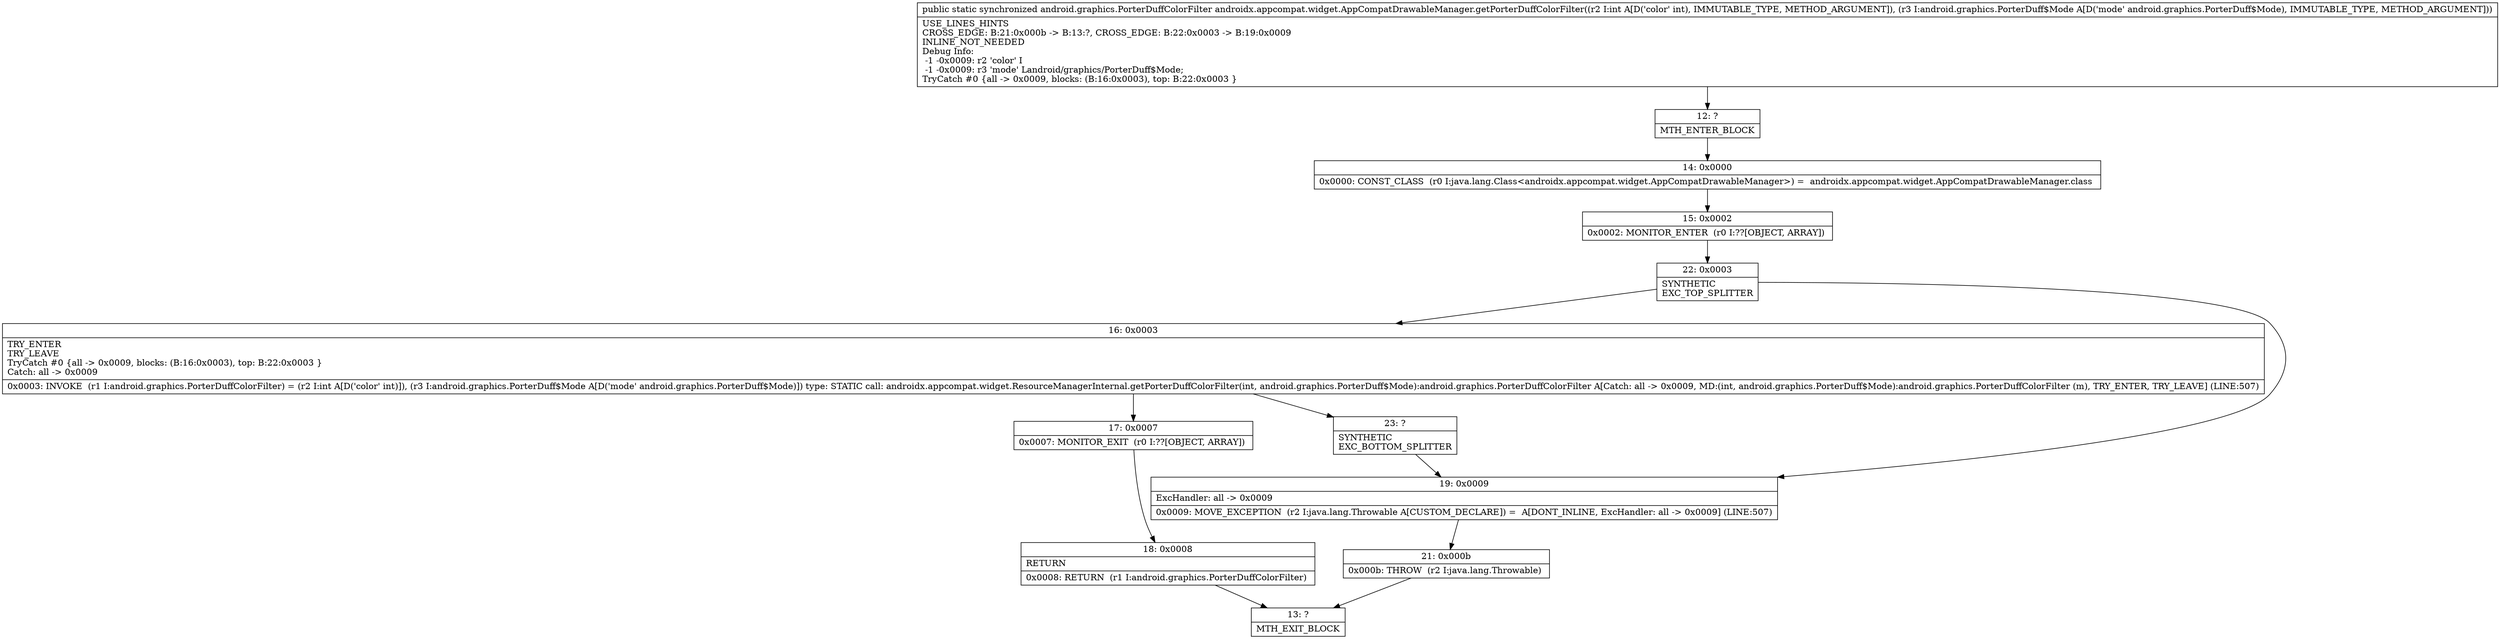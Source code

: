 digraph "CFG forandroidx.appcompat.widget.AppCompatDrawableManager.getPorterDuffColorFilter(ILandroid\/graphics\/PorterDuff$Mode;)Landroid\/graphics\/PorterDuffColorFilter;" {
Node_12 [shape=record,label="{12\:\ ?|MTH_ENTER_BLOCK\l}"];
Node_14 [shape=record,label="{14\:\ 0x0000|0x0000: CONST_CLASS  (r0 I:java.lang.Class\<androidx.appcompat.widget.AppCompatDrawableManager\>) =  androidx.appcompat.widget.AppCompatDrawableManager.class \l}"];
Node_15 [shape=record,label="{15\:\ 0x0002|0x0002: MONITOR_ENTER  (r0 I:??[OBJECT, ARRAY]) \l}"];
Node_22 [shape=record,label="{22\:\ 0x0003|SYNTHETIC\lEXC_TOP_SPLITTER\l}"];
Node_16 [shape=record,label="{16\:\ 0x0003|TRY_ENTER\lTRY_LEAVE\lTryCatch #0 \{all \-\> 0x0009, blocks: (B:16:0x0003), top: B:22:0x0003 \}\lCatch: all \-\> 0x0009\l|0x0003: INVOKE  (r1 I:android.graphics.PorterDuffColorFilter) = (r2 I:int A[D('color' int)]), (r3 I:android.graphics.PorterDuff$Mode A[D('mode' android.graphics.PorterDuff$Mode)]) type: STATIC call: androidx.appcompat.widget.ResourceManagerInternal.getPorterDuffColorFilter(int, android.graphics.PorterDuff$Mode):android.graphics.PorterDuffColorFilter A[Catch: all \-\> 0x0009, MD:(int, android.graphics.PorterDuff$Mode):android.graphics.PorterDuffColorFilter (m), TRY_ENTER, TRY_LEAVE] (LINE:507)\l}"];
Node_17 [shape=record,label="{17\:\ 0x0007|0x0007: MONITOR_EXIT  (r0 I:??[OBJECT, ARRAY]) \l}"];
Node_18 [shape=record,label="{18\:\ 0x0008|RETURN\l|0x0008: RETURN  (r1 I:android.graphics.PorterDuffColorFilter) \l}"];
Node_13 [shape=record,label="{13\:\ ?|MTH_EXIT_BLOCK\l}"];
Node_23 [shape=record,label="{23\:\ ?|SYNTHETIC\lEXC_BOTTOM_SPLITTER\l}"];
Node_19 [shape=record,label="{19\:\ 0x0009|ExcHandler: all \-\> 0x0009\l|0x0009: MOVE_EXCEPTION  (r2 I:java.lang.Throwable A[CUSTOM_DECLARE]) =  A[DONT_INLINE, ExcHandler: all \-\> 0x0009] (LINE:507)\l}"];
Node_21 [shape=record,label="{21\:\ 0x000b|0x000b: THROW  (r2 I:java.lang.Throwable) \l}"];
MethodNode[shape=record,label="{public static synchronized android.graphics.PorterDuffColorFilter androidx.appcompat.widget.AppCompatDrawableManager.getPorterDuffColorFilter((r2 I:int A[D('color' int), IMMUTABLE_TYPE, METHOD_ARGUMENT]), (r3 I:android.graphics.PorterDuff$Mode A[D('mode' android.graphics.PorterDuff$Mode), IMMUTABLE_TYPE, METHOD_ARGUMENT]))  | USE_LINES_HINTS\lCROSS_EDGE: B:21:0x000b \-\> B:13:?, CROSS_EDGE: B:22:0x0003 \-\> B:19:0x0009\lINLINE_NOT_NEEDED\lDebug Info:\l  \-1 \-0x0009: r2 'color' I\l  \-1 \-0x0009: r3 'mode' Landroid\/graphics\/PorterDuff$Mode;\lTryCatch #0 \{all \-\> 0x0009, blocks: (B:16:0x0003), top: B:22:0x0003 \}\l}"];
MethodNode -> Node_12;Node_12 -> Node_14;
Node_14 -> Node_15;
Node_15 -> Node_22;
Node_22 -> Node_16;
Node_22 -> Node_19;
Node_16 -> Node_17;
Node_16 -> Node_23;
Node_17 -> Node_18;
Node_18 -> Node_13;
Node_23 -> Node_19;
Node_19 -> Node_21;
Node_21 -> Node_13;
}

